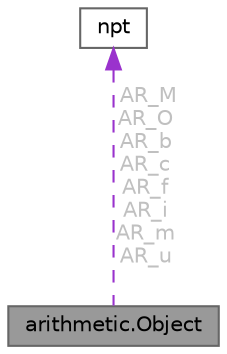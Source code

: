 digraph "arithmetic.Object"
{
 // LATEX_PDF_SIZE
  bgcolor="transparent";
  edge [fontname=Helvetica,fontsize=10,labelfontname=Helvetica,labelfontsize=10];
  node [fontname=Helvetica,fontsize=10,shape=box,height=0.2,width=0.4];
  Node1 [id="Node000001",label="arithmetic.Object",height=0.2,width=0.4,color="gray40", fillcolor="grey60", style="filled", fontcolor="black",tooltip=" "];
  Node2 -> Node1 [id="edge2_Node000001_Node000002",dir="back",color="darkorchid3",style="dashed",tooltip=" ",label=" AR_M\nAR_O\nAR_b\nAR_c\nAR_f\nAR_i\nAR_m\nAR_u",fontcolor="grey" ];
  Node2 [id="Node000002",label="npt",height=0.2,width=0.4,color="gray40", fillcolor="white", style="filled",tooltip=" "];
}

